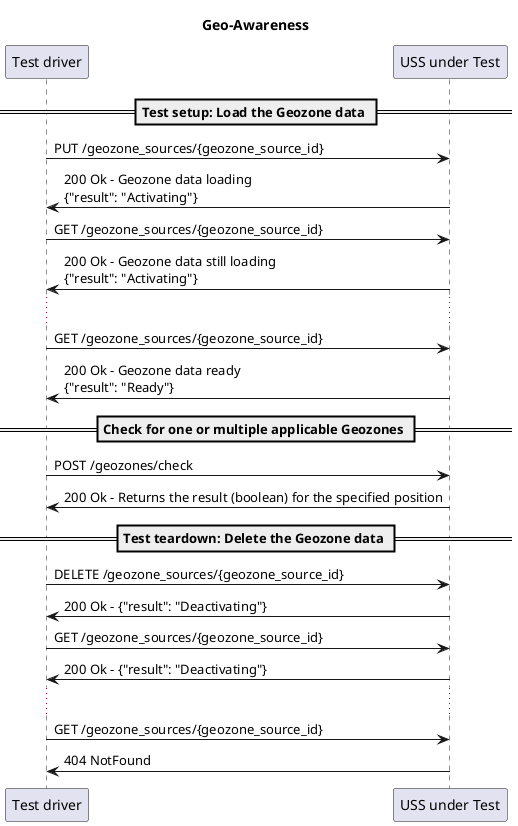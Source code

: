 @startuml
title Geo-Awareness

participant TD as "Test driver"
participant U as "USS under Test"

== Test setup: Load the Geozone data ==
TD -> U: PUT /geozone_sources/{geozone_source_id}
TD <- U: 200 Ok - Geozone data loading\n{"result": "Activating"}

TD -> U: GET /geozone_sources/{geozone_source_id}
TD <- U: 200 Ok - Geozone data still loading\n{"result": "Activating"}

...

TD -> U: GET /geozone_sources/{geozone_source_id}
TD <- U: 200 Ok - Geozone data ready\n{"result": "Ready"}

== Check for one or multiple applicable Geozones ==

TD -> U: POST /geozones/check
TD <- U: 200 Ok - Returns the result (boolean) for the specified position

== Test teardown: Delete the Geozone data ==

TD -> U: DELETE /geozone_sources/{geozone_source_id}
TD <- U: 200 Ok - {"result": "Deactivating"}

TD -> U: GET /geozone_sources/{geozone_source_id}
TD <- U: 200 Ok - {"result": "Deactivating"}

...

TD -> U: GET /geozone_sources/{geozone_source_id}
TD <- U: 404 NotFound
@enduml
